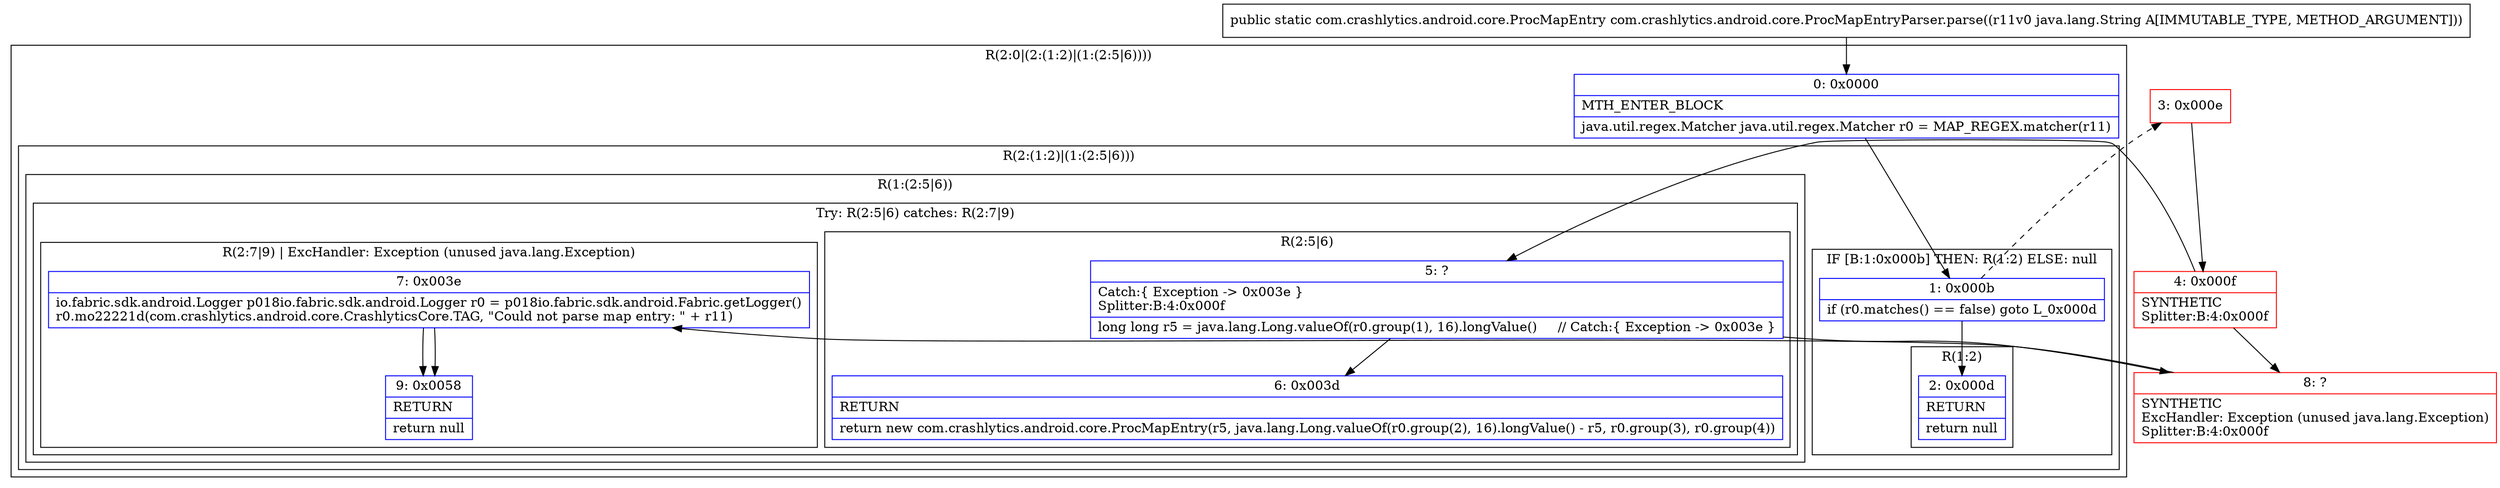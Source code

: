 digraph "CFG forcom.crashlytics.android.core.ProcMapEntryParser.parse(Ljava\/lang\/String;)Lcom\/crashlytics\/android\/core\/ProcMapEntry;" {
subgraph cluster_Region_1076723762 {
label = "R(2:0|(2:(1:2)|(1:(2:5|6))))";
node [shape=record,color=blue];
Node_0 [shape=record,label="{0\:\ 0x0000|MTH_ENTER_BLOCK\l|java.util.regex.Matcher java.util.regex.Matcher r0 = MAP_REGEX.matcher(r11)\l}"];
subgraph cluster_Region_1129049480 {
label = "R(2:(1:2)|(1:(2:5|6)))";
node [shape=record,color=blue];
subgraph cluster_IfRegion_1259798130 {
label = "IF [B:1:0x000b] THEN: R(1:2) ELSE: null";
node [shape=record,color=blue];
Node_1 [shape=record,label="{1\:\ 0x000b|if (r0.matches() == false) goto L_0x000d\l}"];
subgraph cluster_Region_823612949 {
label = "R(1:2)";
node [shape=record,color=blue];
Node_2 [shape=record,label="{2\:\ 0x000d|RETURN\l|return null\l}"];
}
}
subgraph cluster_Region_1860140486 {
label = "R(1:(2:5|6))";
node [shape=record,color=blue];
subgraph cluster_TryCatchRegion_17960213 {
label = "Try: R(2:5|6) catches: R(2:7|9)";
node [shape=record,color=blue];
subgraph cluster_Region_2103889755 {
label = "R(2:5|6)";
node [shape=record,color=blue];
Node_5 [shape=record,label="{5\:\ ?|Catch:\{ Exception \-\> 0x003e \}\lSplitter:B:4:0x000f\l|long long r5 = java.lang.Long.valueOf(r0.group(1), 16).longValue()     \/\/ Catch:\{ Exception \-\> 0x003e \}\l}"];
Node_6 [shape=record,label="{6\:\ 0x003d|RETURN\l|return new com.crashlytics.android.core.ProcMapEntry(r5, java.lang.Long.valueOf(r0.group(2), 16).longValue() \- r5, r0.group(3), r0.group(4))\l}"];
}
subgraph cluster_Region_1476740473 {
label = "R(2:7|9) | ExcHandler: Exception (unused java.lang.Exception)\l";
node [shape=record,color=blue];
Node_7 [shape=record,label="{7\:\ 0x003e|io.fabric.sdk.android.Logger p018io.fabric.sdk.android.Logger r0 = p018io.fabric.sdk.android.Fabric.getLogger()\lr0.mo22221d(com.crashlytics.android.core.CrashlyticsCore.TAG, \"Could not parse map entry: \" + r11)\l}"];
Node_9 [shape=record,label="{9\:\ 0x0058|RETURN\l|return null\l}"];
}
}
}
}
}
subgraph cluster_Region_1476740473 {
label = "R(2:7|9) | ExcHandler: Exception (unused java.lang.Exception)\l";
node [shape=record,color=blue];
Node_7 [shape=record,label="{7\:\ 0x003e|io.fabric.sdk.android.Logger p018io.fabric.sdk.android.Logger r0 = p018io.fabric.sdk.android.Fabric.getLogger()\lr0.mo22221d(com.crashlytics.android.core.CrashlyticsCore.TAG, \"Could not parse map entry: \" + r11)\l}"];
Node_9 [shape=record,label="{9\:\ 0x0058|RETURN\l|return null\l}"];
}
Node_3 [shape=record,color=red,label="{3\:\ 0x000e}"];
Node_4 [shape=record,color=red,label="{4\:\ 0x000f|SYNTHETIC\lSplitter:B:4:0x000f\l}"];
Node_8 [shape=record,color=red,label="{8\:\ ?|SYNTHETIC\lExcHandler: Exception (unused java.lang.Exception)\lSplitter:B:4:0x000f\l}"];
MethodNode[shape=record,label="{public static com.crashlytics.android.core.ProcMapEntry com.crashlytics.android.core.ProcMapEntryParser.parse((r11v0 java.lang.String A[IMMUTABLE_TYPE, METHOD_ARGUMENT])) }"];
MethodNode -> Node_0;
Node_0 -> Node_1;
Node_1 -> Node_2;
Node_1 -> Node_3[style=dashed];
Node_5 -> Node_6;
Node_5 -> Node_8;
Node_7 -> Node_9;
Node_7 -> Node_9;
Node_3 -> Node_4;
Node_4 -> Node_5;
Node_4 -> Node_8;
Node_8 -> Node_7;
}

